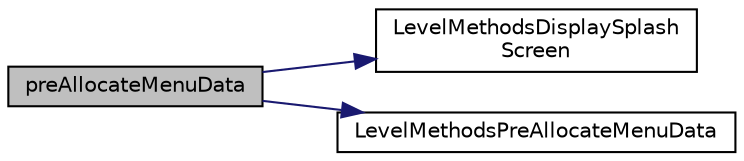 digraph "preAllocateMenuData"
{
 // LATEX_PDF_SIZE
  edge [fontname="Helvetica",fontsize="10",labelfontname="Helvetica",labelfontsize="10"];
  node [fontname="Helvetica",fontsize="10",shape=record];
  rankdir="LR";
  Node1 [label="preAllocateMenuData",height=0.2,width=0.4,color="black", fillcolor="grey75", style="filled", fontcolor="black",tooltip=" "];
  Node1 -> Node2 [color="midnightblue",fontsize="10",style="solid",fontname="Helvetica"];
  Node2 [label="LevelMethodsDisplaySplash\lScreen",height=0.2,width=0.4,color="black", fillcolor="white", style="filled",URL="$_level_methods_8cpp.html#a3dd9a7c289fa589abd413d66ef4dca2b",tooltip=" "];
  Node1 -> Node3 [color="midnightblue",fontsize="10",style="solid",fontname="Helvetica"];
  Node3 [label="LevelMethodsPreAllocateMenuData",height=0.2,width=0.4,color="black", fillcolor="white", style="filled",URL="$_level_methods_8cpp.html#a7cd0d5d2483f84a1fb2bfc1b5e1c86a4",tooltip=" "];
}
